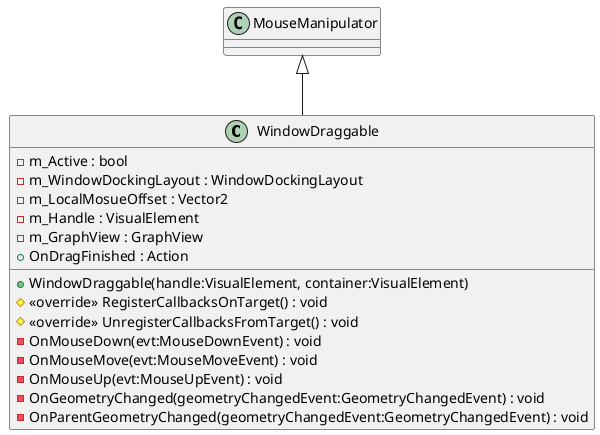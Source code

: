 @startuml
class WindowDraggable {
    - m_Active : bool
    - m_WindowDockingLayout : WindowDockingLayout
    - m_LocalMosueOffset : Vector2
    - m_Handle : VisualElement
    - m_GraphView : GraphView
    + OnDragFinished : Action
    + WindowDraggable(handle:VisualElement, container:VisualElement)
    # <<override>> RegisterCallbacksOnTarget() : void
    # <<override>> UnregisterCallbacksFromTarget() : void
    - OnMouseDown(evt:MouseDownEvent) : void
    - OnMouseMove(evt:MouseMoveEvent) : void
    - OnMouseUp(evt:MouseUpEvent) : void
    - OnGeometryChanged(geometryChangedEvent:GeometryChangedEvent) : void
    - OnParentGeometryChanged(geometryChangedEvent:GeometryChangedEvent) : void
}
MouseManipulator <|-- WindowDraggable
@enduml
